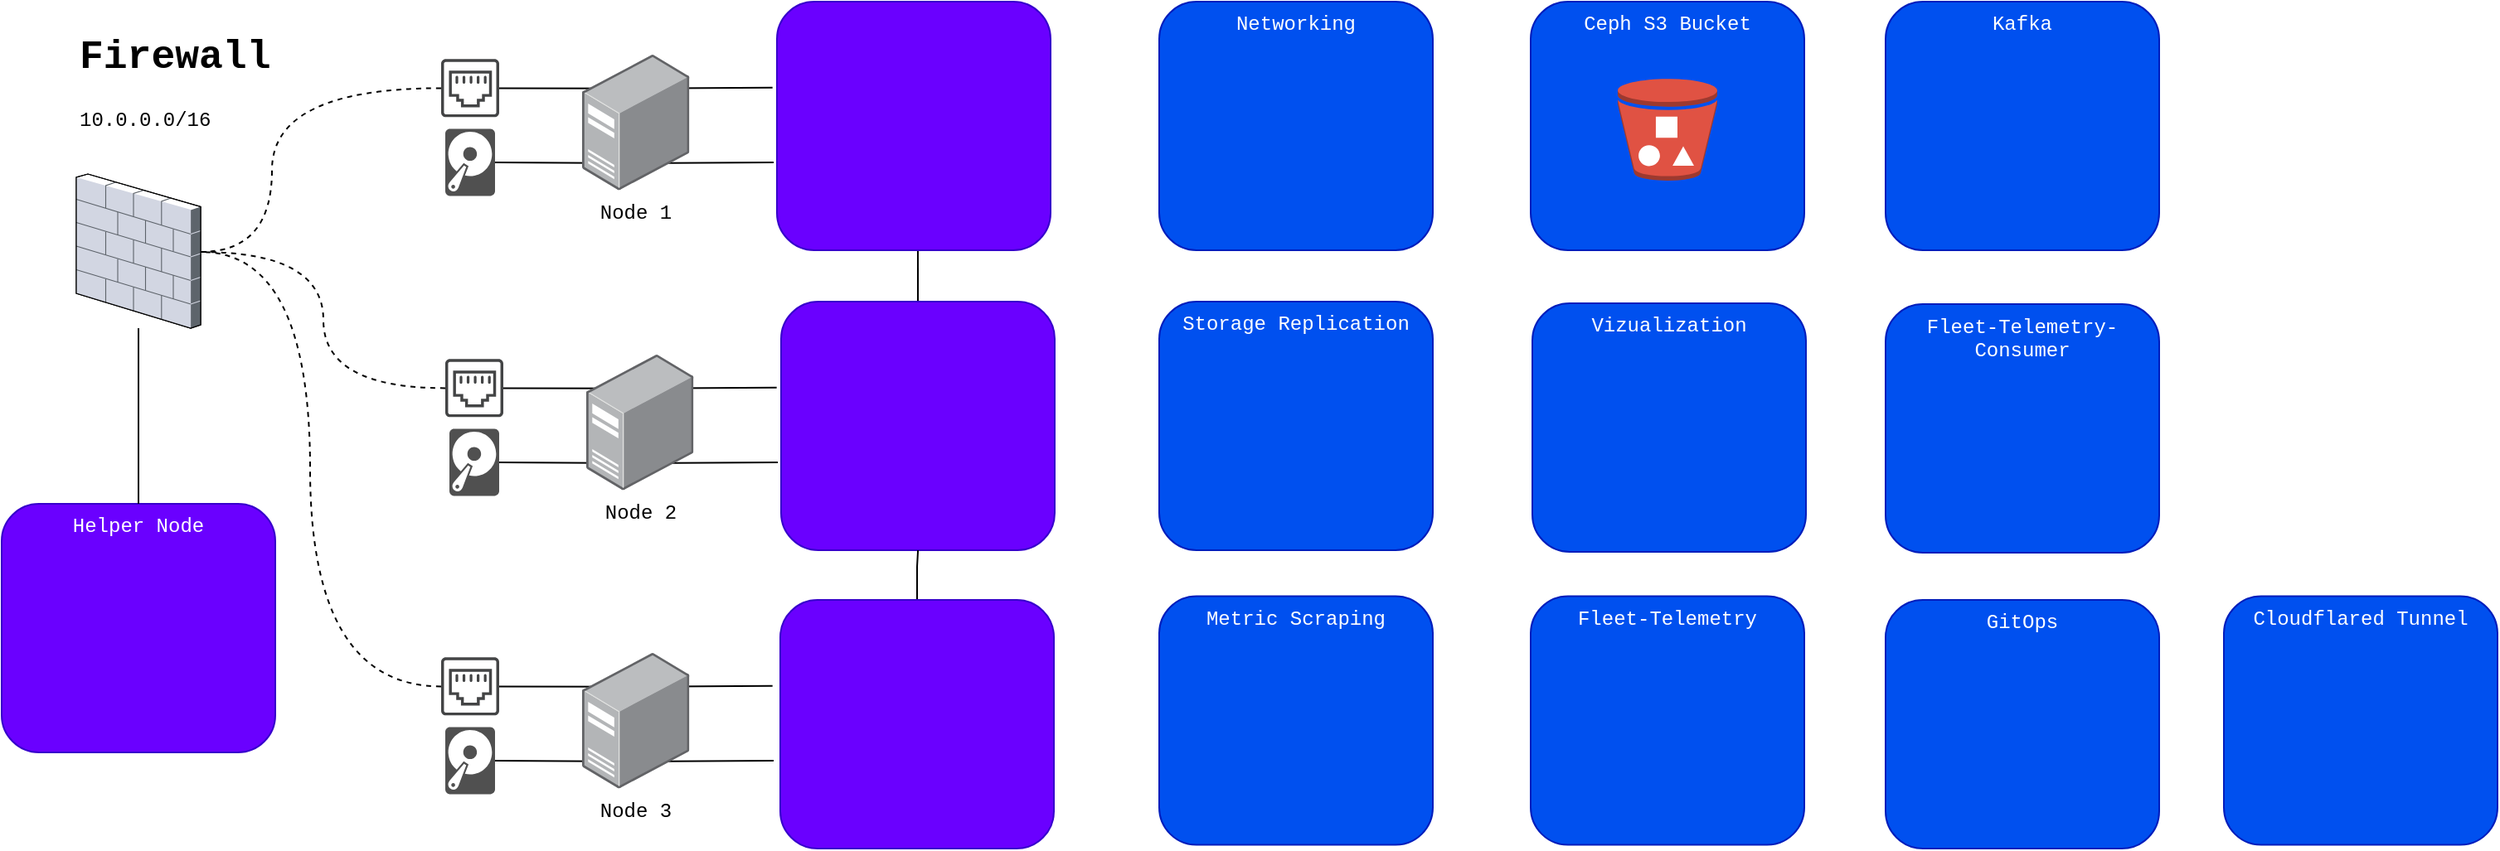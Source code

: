 <mxfile version="24.8.2" pages="3">
  <diagram name="Infrastructure" id="ys6RFwK9HlgiFBmV7xUC">
    <mxGraphModel dx="1570" dy="2091" grid="0" gridSize="10" guides="1" tooltips="1" connect="1" arrows="1" fold="1" page="1" pageScale="1" pageWidth="850" pageHeight="1100" background="#FFFFFF" math="0" shadow="0">
      <root>
        <mxCell id="0" />
        <mxCell id="1" parent="0" />
        <mxCell id="UWezN6xjTHgVV8BSWIIu-29" value="Helper Node" style="rounded=1;whiteSpace=wrap;html=1;fillColor=#6a00ff;strokeColor=#3700CC;fontColor=#ffffff;verticalAlign=top;fontFamily=Courier New;" parent="1" vertex="1">
          <mxGeometry x="5" y="-247" width="165" height="150" as="geometry" />
        </mxCell>
        <mxCell id="UWezN6xjTHgVV8BSWIIu-20" style="edgeStyle=orthogonalEdgeStyle;rounded=0;orthogonalLoop=1;jettySize=auto;html=1;exitX=0.003;exitY=0.403;exitDx=0;exitDy=0;endArrow=none;endFill=0;exitPerimeter=0;fontFamily=Courier New;" parent="1" target="UWezN6xjTHgVV8BSWIIu-14" edge="1">
          <mxGeometry relative="1" as="geometry">
            <mxPoint x="470.495" y="-452.99" as="sourcePoint" />
            <Array as="points" />
          </mxGeometry>
        </mxCell>
        <mxCell id="UWezN6xjTHgVV8BSWIIu-6" value="" style="rounded=1;whiteSpace=wrap;html=1;fillColor=#6a00ff;strokeColor=#3700CC;fontColor=#ffffff;fontFamily=Courier New;" parent="1" vertex="1">
          <mxGeometry x="472.5" y="-550" width="165" height="150" as="geometry" />
        </mxCell>
        <mxCell id="UWezN6xjTHgVV8BSWIIu-19" style="edgeStyle=orthogonalEdgeStyle;rounded=0;orthogonalLoop=1;jettySize=auto;html=1;exitX=-0.001;exitY=0.215;exitDx=0;exitDy=0;endArrow=none;endFill=0;exitPerimeter=0;fontFamily=Courier New;" parent="1" target="UWezN6xjTHgVV8BSWIIu-15" edge="1">
          <mxGeometry relative="1" as="geometry">
            <mxPoint x="469.835" y="-498.11" as="sourcePoint" />
          </mxGeometry>
        </mxCell>
        <mxCell id="UWezN6xjTHgVV8BSWIIu-13" value="" style="shape=image;verticalLabelPosition=bottom;labelBackgroundColor=default;verticalAlign=top;aspect=fixed;imageAspect=0;image=https://logos-world.net/wp-content/uploads/2023/06/Kubernetes-Logo.png;clipPath=inset(31.07% 0% 31.66% 0%);fontFamily=Courier New;" parent="1" vertex="1">
          <mxGeometry x="480" y="-536.92" width="150" height="31.5" as="geometry" />
        </mxCell>
        <mxCell id="UWezN6xjTHgVV8BSWIIu-14" value="" style="sketch=0;pointerEvents=1;shadow=0;dashed=0;html=1;strokeColor=none;fillColor=#505050;labelPosition=center;verticalLabelPosition=bottom;verticalAlign=top;outlineConnect=0;align=center;shape=mxgraph.office.devices.hard_disk;fontFamily=Courier New;" parent="1" vertex="1">
          <mxGeometry x="272.5" y="-473.29" width="30" height="40.5" as="geometry" />
        </mxCell>
        <mxCell id="UWezN6xjTHgVV8BSWIIu-26" style="edgeStyle=orthogonalEdgeStyle;rounded=0;orthogonalLoop=1;jettySize=auto;html=1;endArrow=none;endFill=0;curved=1;fontFamily=Courier New;dashed=1;" parent="1" source="UWezN6xjTHgVV8BSWIIu-15" target="UWezN6xjTHgVV8BSWIIu-24" edge="1">
          <mxGeometry relative="1" as="geometry">
            <Array as="points">
              <mxPoint x="168" y="-498" />
              <mxPoint x="168" y="-399" />
            </Array>
          </mxGeometry>
        </mxCell>
        <mxCell id="UWezN6xjTHgVV8BSWIIu-15" value="" style="sketch=0;pointerEvents=1;shadow=0;dashed=0;html=1;strokeColor=none;fillColor=#434445;aspect=fixed;labelPosition=center;verticalLabelPosition=bottom;verticalAlign=top;align=center;outlineConnect=0;shape=mxgraph.vvd.ethernet_port;fontFamily=Courier New;" parent="1" vertex="1">
          <mxGeometry x="270" y="-515.33" width="35" height="35" as="geometry" />
        </mxCell>
        <mxCell id="UWezN6xjTHgVV8BSWIIu-9" value="Node 1" style="image;points=[];aspect=fixed;html=1;align=center;shadow=0;dashed=0;image=img/lib/allied_telesis/computer_and_terminals/Server_Desktop.svg;fontFamily=Courier New;" parent="1" vertex="1">
          <mxGeometry x="355" y="-518.21" width="64.69" height="82" as="geometry" />
        </mxCell>
        <mxCell id="UWezN6xjTHgVV8BSWIIu-24" value="" style="verticalLabelPosition=bottom;sketch=0;aspect=fixed;html=1;verticalAlign=top;strokeColor=none;align=left;outlineConnect=0;shape=mxgraph.citrix.firewall;fontFamily=Courier New;labelBorderColor=none;" parent="1" vertex="1">
          <mxGeometry x="50" y="-446" width="75" height="93" as="geometry" />
        </mxCell>
        <mxCell id="UWezN6xjTHgVV8BSWIIu-28" style="edgeStyle=orthogonalEdgeStyle;rounded=0;orthogonalLoop=1;jettySize=auto;html=1;endArrow=none;endFill=0;curved=1;fontFamily=Courier New;" parent="1" source="UWezN6xjTHgVV8BSWIIu-29" target="UWezN6xjTHgVV8BSWIIu-24" edge="1">
          <mxGeometry relative="1" as="geometry">
            <mxPoint x="200" y="-412" as="sourcePoint" />
            <mxPoint x="135" y="-389" as="targetPoint" />
          </mxGeometry>
        </mxCell>
        <mxCell id="UWezN6xjTHgVV8BSWIIu-27" value="" style="shape=image;verticalLabelPosition=bottom;labelBackgroundColor=default;verticalAlign=top;aspect=fixed;imageAspect=0;image=https://blog.briancmoses.com/images/2021/tailscale/tailscale-logo-black-800.png;fontFamily=Courier New;" parent="1" vertex="1">
          <mxGeometry x="24" y="-163.33" width="137.5" height="44" as="geometry" />
        </mxCell>
        <mxCell id="_eA4tgvw_Bgz834lRvIM-1" style="edgeStyle=orthogonalEdgeStyle;rounded=0;orthogonalLoop=1;jettySize=auto;html=1;exitX=0.003;exitY=0.403;exitDx=0;exitDy=0;endArrow=none;endFill=0;exitPerimeter=0;fontFamily=Courier New;" parent="1" target="_eA4tgvw_Bgz834lRvIM-7" edge="1">
          <mxGeometry relative="1" as="geometry">
            <mxPoint x="472.995" y="-271.99" as="sourcePoint" />
            <Array as="points" />
          </mxGeometry>
        </mxCell>
        <mxCell id="-9JmjWMYMR3l9NsryELO-5" value="" style="edgeStyle=orthogonalEdgeStyle;rounded=0;orthogonalLoop=1;jettySize=auto;html=1;entryX=0.515;entryY=1.003;entryDx=0;entryDy=0;entryPerimeter=0;endArrow=none;endFill=0;" parent="1" source="_eA4tgvw_Bgz834lRvIM-2" target="UWezN6xjTHgVV8BSWIIu-6" edge="1">
          <mxGeometry relative="1" as="geometry">
            <mxPoint x="557" y="-399" as="targetPoint" />
          </mxGeometry>
        </mxCell>
        <mxCell id="_eA4tgvw_Bgz834lRvIM-2" value="" style="rounded=1;whiteSpace=wrap;html=1;fillColor=#6a00ff;strokeColor=#3700CC;fontColor=#ffffff;fontFamily=Courier New;" parent="1" vertex="1">
          <mxGeometry x="475" y="-369" width="165" height="150" as="geometry" />
        </mxCell>
        <mxCell id="_eA4tgvw_Bgz834lRvIM-3" style="edgeStyle=orthogonalEdgeStyle;rounded=0;orthogonalLoop=1;jettySize=auto;html=1;exitX=-0.001;exitY=0.215;exitDx=0;exitDy=0;endArrow=none;endFill=0;exitPerimeter=0;fontFamily=Courier New;" parent="1" target="_eA4tgvw_Bgz834lRvIM-8" edge="1">
          <mxGeometry relative="1" as="geometry">
            <mxPoint x="472.335" y="-317.11" as="sourcePoint" />
          </mxGeometry>
        </mxCell>
        <mxCell id="_eA4tgvw_Bgz834lRvIM-4" value="" style="shape=image;verticalLabelPosition=bottom;labelBackgroundColor=default;verticalAlign=top;aspect=fixed;imageAspect=0;image=https://upload.wikimedia.org/wikipedia/commons/thumb/8/8f/Cilium_Logo.svg/2560px-Cilium_Logo.svg.png;fontFamily=Courier New;" parent="1" vertex="1">
          <mxGeometry x="507.397" y="-311.419" width="100.222" height="37.835" as="geometry" />
        </mxCell>
        <mxCell id="_eA4tgvw_Bgz834lRvIM-5" value="" style="shape=image;verticalLabelPosition=bottom;labelBackgroundColor=default;verticalAlign=top;aspect=fixed;imageAspect=0;image=https://ceph.io/assets/bitmaps/Ceph_Logo_Standard_RGB_120411_fa.png;fontFamily=Courier New;" parent="1" vertex="1">
          <mxGeometry x="498.08" y="-273.58" width="118.85" height="54.58" as="geometry" />
        </mxCell>
        <mxCell id="_eA4tgvw_Bgz834lRvIM-6" value="" style="shape=image;verticalLabelPosition=bottom;labelBackgroundColor=default;verticalAlign=top;aspect=fixed;imageAspect=0;image=https://logos-world.net/wp-content/uploads/2023/06/Kubernetes-Logo.png;clipPath=inset(31.07% 0% 31.66% 0%);fontFamily=Courier New;" parent="1" vertex="1">
          <mxGeometry x="482.5" y="-355.92" width="150" height="31.5" as="geometry" />
        </mxCell>
        <mxCell id="_eA4tgvw_Bgz834lRvIM-7" value="" style="sketch=0;pointerEvents=1;shadow=0;dashed=0;html=1;strokeColor=none;fillColor=#505050;labelPosition=center;verticalLabelPosition=bottom;verticalAlign=top;outlineConnect=0;align=center;shape=mxgraph.office.devices.hard_disk;fontFamily=Courier New;" parent="1" vertex="1">
          <mxGeometry x="275" y="-292.29" width="30" height="40.5" as="geometry" />
        </mxCell>
        <mxCell id="_eA4tgvw_Bgz834lRvIM-8" value="" style="sketch=0;pointerEvents=1;shadow=0;dashed=0;html=1;strokeColor=none;fillColor=#434445;aspect=fixed;labelPosition=center;verticalLabelPosition=bottom;verticalAlign=top;align=center;outlineConnect=0;shape=mxgraph.vvd.ethernet_port;fontFamily=Courier New;" parent="1" vertex="1">
          <mxGeometry x="272.5" y="-334.33" width="35" height="35" as="geometry" />
        </mxCell>
        <mxCell id="_eA4tgvw_Bgz834lRvIM-9" value="Node 2" style="image;points=[];aspect=fixed;html=1;align=center;shadow=0;dashed=0;image=img/lib/allied_telesis/computer_and_terminals/Server_Desktop.svg;fontFamily=Courier New;" parent="1" vertex="1">
          <mxGeometry x="357.5" y="-337.21" width="64.69" height="82" as="geometry" />
        </mxCell>
        <mxCell id="_eA4tgvw_Bgz834lRvIM-10" style="edgeStyle=orthogonalEdgeStyle;rounded=0;orthogonalLoop=1;jettySize=auto;html=1;exitX=0.003;exitY=0.403;exitDx=0;exitDy=0;endArrow=none;endFill=0;exitPerimeter=0;fontFamily=Courier New;" parent="1" target="_eA4tgvw_Bgz834lRvIM-16" edge="1">
          <mxGeometry relative="1" as="geometry">
            <mxPoint x="470.495" y="-91.99" as="sourcePoint" />
            <Array as="points" />
          </mxGeometry>
        </mxCell>
        <mxCell id="-9JmjWMYMR3l9NsryELO-7" value="" style="edgeStyle=orthogonalEdgeStyle;rounded=0;orthogonalLoop=1;jettySize=auto;html=1;endArrow=none;endFill=0;" parent="1" source="_eA4tgvw_Bgz834lRvIM-11" target="_eA4tgvw_Bgz834lRvIM-5" edge="1">
          <mxGeometry relative="1" as="geometry" />
        </mxCell>
        <mxCell id="_eA4tgvw_Bgz834lRvIM-11" value="" style="rounded=1;whiteSpace=wrap;html=1;fillColor=#6a00ff;strokeColor=#3700CC;fontColor=#ffffff;fontFamily=Courier New;" parent="1" vertex="1">
          <mxGeometry x="474.51" y="-189" width="165" height="150" as="geometry" />
        </mxCell>
        <mxCell id="_eA4tgvw_Bgz834lRvIM-12" style="edgeStyle=orthogonalEdgeStyle;rounded=0;orthogonalLoop=1;jettySize=auto;html=1;exitX=-0.001;exitY=0.215;exitDx=0;exitDy=0;endArrow=none;endFill=0;exitPerimeter=0;fontFamily=Courier New;" parent="1" target="_eA4tgvw_Bgz834lRvIM-17" edge="1">
          <mxGeometry relative="1" as="geometry">
            <mxPoint x="469.835" y="-137.11" as="sourcePoint" />
          </mxGeometry>
        </mxCell>
        <mxCell id="_eA4tgvw_Bgz834lRvIM-13" value="" style="shape=image;verticalLabelPosition=bottom;labelBackgroundColor=default;verticalAlign=top;aspect=fixed;imageAspect=0;image=https://upload.wikimedia.org/wikipedia/commons/thumb/8/8f/Cilium_Logo.svg/2560px-Cilium_Logo.svg.png;fontFamily=Courier New;" parent="1" vertex="1">
          <mxGeometry x="504.897" y="-131.419" width="100.222" height="37.835" as="geometry" />
        </mxCell>
        <mxCell id="_eA4tgvw_Bgz834lRvIM-14" value="" style="shape=image;verticalLabelPosition=bottom;labelBackgroundColor=default;verticalAlign=top;aspect=fixed;imageAspect=0;image=https://ceph.io/assets/bitmaps/Ceph_Logo_Standard_RGB_120411_fa.png;fontFamily=Courier New;" parent="1" vertex="1">
          <mxGeometry x="495.58" y="-93.58" width="118.85" height="54.58" as="geometry" />
        </mxCell>
        <mxCell id="_eA4tgvw_Bgz834lRvIM-15" value="" style="shape=image;verticalLabelPosition=bottom;labelBackgroundColor=default;verticalAlign=top;aspect=fixed;imageAspect=0;image=https://logos-world.net/wp-content/uploads/2023/06/Kubernetes-Logo.png;clipPath=inset(31.07% 0% 31.66% 0%);fontFamily=Courier New;" parent="1" vertex="1">
          <mxGeometry x="480" y="-175.92" width="150" height="31.5" as="geometry" />
        </mxCell>
        <mxCell id="_eA4tgvw_Bgz834lRvIM-16" value="" style="sketch=0;pointerEvents=1;shadow=0;dashed=0;html=1;strokeColor=none;fillColor=#505050;labelPosition=center;verticalLabelPosition=bottom;verticalAlign=top;outlineConnect=0;align=center;shape=mxgraph.office.devices.hard_disk;fontFamily=Courier New;" parent="1" vertex="1">
          <mxGeometry x="272.5" y="-112.29" width="30" height="40.5" as="geometry" />
        </mxCell>
        <mxCell id="_eA4tgvw_Bgz834lRvIM-17" value="" style="sketch=0;pointerEvents=1;shadow=0;dashed=0;html=1;strokeColor=none;fillColor=#434445;aspect=fixed;labelPosition=center;verticalLabelPosition=bottom;verticalAlign=top;align=center;outlineConnect=0;shape=mxgraph.vvd.ethernet_port;fontFamily=Courier New;" parent="1" vertex="1">
          <mxGeometry x="270" y="-154.33" width="35" height="35" as="geometry" />
        </mxCell>
        <mxCell id="_eA4tgvw_Bgz834lRvIM-18" value="Node 3" style="image;points=[];aspect=fixed;html=1;align=center;shadow=0;dashed=0;image=img/lib/allied_telesis/computer_and_terminals/Server_Desktop.svg;fontFamily=Courier New;" parent="1" vertex="1">
          <mxGeometry x="355" y="-157.21" width="64.69" height="82" as="geometry" />
        </mxCell>
        <mxCell id="_eA4tgvw_Bgz834lRvIM-19" style="edgeStyle=orthogonalEdgeStyle;rounded=0;orthogonalLoop=1;jettySize=auto;html=1;endArrow=none;endFill=0;curved=1;fontFamily=Courier New;dashed=1;" parent="1" source="_eA4tgvw_Bgz834lRvIM-8" target="UWezN6xjTHgVV8BSWIIu-24" edge="1">
          <mxGeometry relative="1" as="geometry">
            <mxPoint x="280" y="-488" as="sourcePoint" />
            <mxPoint x="98" y="-436" as="targetPoint" />
            <Array as="points">
              <mxPoint x="199" y="-317" />
              <mxPoint x="199" y="-399" />
            </Array>
          </mxGeometry>
        </mxCell>
        <mxCell id="_eA4tgvw_Bgz834lRvIM-20" style="edgeStyle=orthogonalEdgeStyle;rounded=0;orthogonalLoop=1;jettySize=auto;html=1;endArrow=none;endFill=0;curved=1;fontFamily=Courier New;" parent="1" source="UWezN6xjTHgVV8BSWIIu-29" target="UWezN6xjTHgVV8BSWIIu-24" edge="1">
          <mxGeometry relative="1" as="geometry">
            <mxPoint x="280" y="-488" as="sourcePoint" />
            <mxPoint x="98" y="-436" as="targetPoint" />
          </mxGeometry>
        </mxCell>
        <mxCell id="_eA4tgvw_Bgz834lRvIM-25" value="&lt;h1 style=&quot;margin-top: 0px;&quot;&gt;Firewall&lt;/h1&gt;&lt;p&gt;10.0.0.0/16&lt;/p&gt;" style="text;html=1;whiteSpace=wrap;overflow=hidden;rounded=0;fontFamily=Courier New;" parent="1" vertex="1">
          <mxGeometry x="50" y="-536.92" width="180" height="73" as="geometry" />
        </mxCell>
        <mxCell id="_eA4tgvw_Bgz834lRvIM-27" value="" style="group" parent="1" vertex="1" connectable="0">
          <mxGeometry x="927" y="-550" width="165" height="150" as="geometry" />
        </mxCell>
        <mxCell id="_eA4tgvw_Bgz834lRvIM-22" value="Ceph S3 Bucket" style="rounded=1;whiteSpace=wrap;html=1;fillColor=#0050ef;strokeColor=#001DBC;fontColor=#ffffff;verticalAlign=top;fontFamily=Courier New;" parent="_eA4tgvw_Bgz834lRvIM-27" vertex="1">
          <mxGeometry width="165" height="150" as="geometry" />
        </mxCell>
        <mxCell id="_eA4tgvw_Bgz834lRvIM-26" value="" style="outlineConnect=0;dashed=0;verticalLabelPosition=bottom;verticalAlign=top;align=center;html=1;shape=mxgraph.aws3.bucket_with_objects;fillColor=#E05243;gradientColor=none;" parent="_eA4tgvw_Bgz834lRvIM-27" vertex="1">
          <mxGeometry x="52.5" y="46.46" width="60" height="61.5" as="geometry" />
        </mxCell>
        <mxCell id="_eA4tgvw_Bgz834lRvIM-31" value="" style="group" parent="1" vertex="1" connectable="0">
          <mxGeometry x="703" y="-550" width="165" height="150" as="geometry" />
        </mxCell>
        <mxCell id="_eA4tgvw_Bgz834lRvIM-32" value="Networking" style="rounded=1;whiteSpace=wrap;html=1;fillColor=#0050ef;strokeColor=#001DBC;fontColor=#ffffff;verticalAlign=top;fontFamily=Courier New;" parent="_eA4tgvw_Bgz834lRvIM-31" vertex="1">
          <mxGeometry width="165" height="150" as="geometry" />
        </mxCell>
        <mxCell id="UWezN6xjTHgVV8BSWIIu-4" value="" style="shape=image;verticalLabelPosition=bottom;labelBackgroundColor=default;verticalAlign=top;aspect=fixed;imageAspect=0;image=https://upload.wikimedia.org/wikipedia/commons/thumb/8/8f/Cilium_Logo.svg/2560px-Cilium_Logo.svg.png;fontFamily=Courier New;" parent="_eA4tgvw_Bgz834lRvIM-31" vertex="1">
          <mxGeometry x="32.387" y="95.171" width="100.222" height="37.835" as="geometry" />
        </mxCell>
        <mxCell id="_eA4tgvw_Bgz834lRvIM-34" value="" style="group" parent="1" vertex="1" connectable="0">
          <mxGeometry x="703" y="-369" width="165" height="150" as="geometry" />
        </mxCell>
        <mxCell id="_eA4tgvw_Bgz834lRvIM-35" value="Storage Replication" style="rounded=1;whiteSpace=wrap;html=1;fillColor=#0050ef;strokeColor=#001DBC;fontColor=#ffffff;verticalAlign=top;fontFamily=Courier New;" parent="_eA4tgvw_Bgz834lRvIM-34" vertex="1">
          <mxGeometry width="165" height="150" as="geometry" />
        </mxCell>
        <mxCell id="UWezN6xjTHgVV8BSWIIu-17" value="" style="shape=image;verticalLabelPosition=bottom;labelBackgroundColor=default;verticalAlign=top;aspect=fixed;imageAspect=0;image=https://ceph.io/assets/bitmaps/Ceph_Logo_Standard_RGB_120411_fa.png;fontFamily=Courier New;" parent="_eA4tgvw_Bgz834lRvIM-34" vertex="1">
          <mxGeometry x="18" y="77" width="118.85" height="54.58" as="geometry" />
        </mxCell>
        <mxCell id="_eA4tgvw_Bgz834lRvIM-45" value="" style="shape=image;verticalLabelPosition=bottom;labelBackgroundColor=default;verticalAlign=top;aspect=fixed;imageAspect=0;image=https://upload.wikimedia.org/wikipedia/commons/thumb/8/8f/Cilium_Logo.svg/2560px-Cilium_Logo.svg.png;fontFamily=Courier New;" parent="1" vertex="1">
          <mxGeometry x="507.397" y="-499.249" width="100.222" height="37.835" as="geometry" />
        </mxCell>
        <mxCell id="_eA4tgvw_Bgz834lRvIM-46" value="" style="shape=image;verticalLabelPosition=bottom;labelBackgroundColor=default;verticalAlign=top;aspect=fixed;imageAspect=0;image=https://ceph.io/assets/bitmaps/Ceph_Logo_Standard_RGB_120411_fa.png;fontFamily=Courier New;" parent="1" vertex="1">
          <mxGeometry x="498.08" y="-461.41" width="118.85" height="54.58" as="geometry" />
        </mxCell>
        <mxCell id="_eA4tgvw_Bgz834lRvIM-55" value="Metric Scraping" style="rounded=1;whiteSpace=wrap;html=1;fillColor=#0050ef;strokeColor=#001DBC;fontColor=#ffffff;verticalAlign=top;fontFamily=Courier New;" parent="1" vertex="1">
          <mxGeometry x="703" y="-191.21" width="165" height="150" as="geometry" />
        </mxCell>
        <mxCell id="_eA4tgvw_Bgz834lRvIM-57" value="" style="shape=image;verticalLabelPosition=bottom;labelBackgroundColor=default;verticalAlign=top;aspect=fixed;imageAspect=0;image=https://www.derdack.com/wp-content/uploads/sites/2/2021/09/prometheus-logo-3.png;" parent="1" vertex="1">
          <mxGeometry x="724.08" y="-112.29" width="122.85" height="64.29" as="geometry" />
        </mxCell>
        <mxCell id="_eA4tgvw_Bgz834lRvIM-58" value="Fleet-Telemetry" style="rounded=1;whiteSpace=wrap;html=1;fillColor=#0050ef;strokeColor=#001DBC;fontColor=#ffffff;verticalAlign=top;fontFamily=Courier New;" parent="1" vertex="1">
          <mxGeometry x="927" y="-191.21" width="165" height="150" as="geometry" />
        </mxCell>
        <mxCell id="_eA4tgvw_Bgz834lRvIM-48" value="Vizualization" style="rounded=1;whiteSpace=wrap;html=1;fillColor=#0050ef;strokeColor=#001DBC;fontColor=#ffffff;verticalAlign=top;fontFamily=Courier New;" parent="1" vertex="1">
          <mxGeometry x="928" y="-368" width="165" height="150" as="geometry" />
        </mxCell>
        <mxCell id="_eA4tgvw_Bgz834lRvIM-53" value="" style="shape=image;verticalLabelPosition=bottom;labelBackgroundColor=default;verticalAlign=top;aspect=fixed;imageAspect=0;image=https://miro.medium.com/v2/resize:fit:1400/1*YwJrXgJolwGeALuiDCGB6w.png;" parent="1" vertex="1">
          <mxGeometry x="952.5" y="-278.78" width="116" height="28.13" as="geometry" />
        </mxCell>
        <mxCell id="_eA4tgvw_Bgz834lRvIM-61" value="Kafka" style="rounded=1;whiteSpace=wrap;html=1;fillColor=#0050ef;strokeColor=#001DBC;fontColor=#ffffff;verticalAlign=top;fontFamily=Courier New;" parent="1" vertex="1">
          <mxGeometry x="1141" y="-550" width="165" height="150" as="geometry" />
        </mxCell>
        <mxCell id="_eA4tgvw_Bgz834lRvIM-59" value="" style="shape=image;verticalLabelPosition=bottom;labelBackgroundColor=default;verticalAlign=top;aspect=fixed;imageAspect=0;image=https://strimzi.io/assets/images/strimzi_logo.png;" parent="1" vertex="1">
          <mxGeometry x="1154.04" y="-453" width="138.93" height="36.29" as="geometry" />
        </mxCell>
        <mxCell id="_eA4tgvw_Bgz834lRvIM-63" value="Fleet-Telemetry-Consumer" style="rounded=1;whiteSpace=wrap;html=1;fillColor=#0050ef;strokeColor=#001DBC;fontColor=#ffffff;verticalAlign=top;fontFamily=Courier New;" parent="1" vertex="1">
          <mxGeometry x="1141" y="-367.5" width="165" height="150" as="geometry" />
        </mxCell>
        <mxCell id="_eA4tgvw_Bgz834lRvIM-65" value="GitOps" style="rounded=1;whiteSpace=wrap;html=1;fillColor=#0050ef;strokeColor=#001DBC;fontColor=#ffffff;verticalAlign=top;fontFamily=Courier New;" parent="1" vertex="1">
          <mxGeometry x="1141" y="-189" width="165" height="150" as="geometry" />
        </mxCell>
        <mxCell id="_eA4tgvw_Bgz834lRvIM-64" value="" style="shape=image;verticalLabelPosition=bottom;labelBackgroundColor=default;verticalAlign=top;aspect=fixed;imageAspect=0;image=https://miro.medium.com/v2/resize:fit:1400/1*LydFAwy_HJjw8lGCsi1Iqg.png;" parent="1" vertex="1">
          <mxGeometry x="1166.49" y="-100.93" width="114.04" height="52.93" as="geometry" />
        </mxCell>
        <mxCell id="-9JmjWMYMR3l9NsryELO-1" value="Cloudflared Tunnel" style="rounded=1;whiteSpace=wrap;html=1;fillColor=#0050ef;strokeColor=#001DBC;fontColor=#ffffff;verticalAlign=top;fontFamily=Courier New;" parent="1" vertex="1">
          <mxGeometry x="1345" y="-191.21" width="165" height="150" as="geometry" />
        </mxCell>
        <mxCell id="_eA4tgvw_Bgz834lRvIM-66" value="" style="shape=image;verticalLabelPosition=bottom;labelBackgroundColor=default;verticalAlign=top;aspect=fixed;imageAspect=0;image=https://upload.wikimedia.org/wikipedia/commons/thumb/4/4b/Cloudflare_Logo.svg/1200px-Cloudflare_Logo.svg.png;" parent="1" vertex="1">
          <mxGeometry x="1371.9" y="-100.93" width="111.2" height="36.79" as="geometry" />
        </mxCell>
        <mxCell id="-9JmjWMYMR3l9NsryELO-2" value="" style="edgeStyle=orthogonalEdgeStyle;rounded=0;orthogonalLoop=1;jettySize=auto;html=1;endArrow=none;endFill=0;curved=1;fontFamily=Courier New;dashed=1;" parent="1" source="_eA4tgvw_Bgz834lRvIM-17" target="UWezN6xjTHgVV8BSWIIu-24" edge="1">
          <mxGeometry relative="1" as="geometry">
            <mxPoint x="270" y="-137" as="sourcePoint" />
            <mxPoint x="88" y="-353" as="targetPoint" />
            <Array as="points">
              <mxPoint x="191" y="-137" />
              <mxPoint x="191" y="-399" />
            </Array>
          </mxGeometry>
        </mxCell>
      </root>
    </mxGraphModel>
  </diagram>
  <diagram id="KHKEF2A1Tvm7Cy0rTGgU" name="Tesla Infrastructure">
    <mxGraphModel dx="1608" dy="762" grid="0" gridSize="10" guides="1" tooltips="1" connect="1" arrows="1" fold="1" page="0" pageScale="1" pageWidth="850" pageHeight="1100" background="#FFFFFF" math="0" shadow="0">
      <root>
        <mxCell id="0" />
        <mxCell id="1" parent="0" />
        <UserObject label="" link="https://upload.wikimedia.org/wikipedia/commons/9/94/Cloudflare_Logo.png" id="RjanMQ2V9d57OOc_mf5t-31">
          <mxCell style="rounded=1;whiteSpace=wrap;html=1;fillColor=#dae8fc;strokeColor=#6c8ebf;strokeWidth=13;align=left;labelBackgroundColor=none;fontFamily=Courier New;fontStyle=1;fontColor=#000000;" parent="1" vertex="1">
            <mxGeometry x="738" y="227" width="889" height="766" as="geometry" />
          </mxCell>
        </UserObject>
        <mxCell id="RjanMQ2V9d57OOc_mf5t-22" style="edgeStyle=orthogonalEdgeStyle;curved=1;rounded=0;orthogonalLoop=1;jettySize=auto;html=1;entryX=0;entryY=0.5;entryDx=0;entryDy=0;labelBackgroundColor=none;fontFamily=Courier New;fontStyle=1;fontColor=#000000;" parent="1" source="RjanMQ2V9d57OOc_mf5t-5" target="RjanMQ2V9d57OOc_mf5t-17" edge="1">
          <mxGeometry relative="1" as="geometry">
            <mxPoint x="495" y="751.5" as="targetPoint" />
          </mxGeometry>
        </mxCell>
        <mxCell id="rdMgGSpz5oarUFI3ftsN-7" style="edgeStyle=orthogonalEdgeStyle;rounded=0;orthogonalLoop=1;jettySize=auto;html=1;entryX=0;entryY=0.5;entryDx=0;entryDy=0;curved=1;" parent="1" source="RjanMQ2V9d57OOc_mf5t-5" target="RjanMQ2V9d57OOc_mf5t-26" edge="1">
          <mxGeometry relative="1" as="geometry" />
        </mxCell>
        <mxCell id="rdMgGSpz5oarUFI3ftsN-8" style="edgeStyle=orthogonalEdgeStyle;rounded=0;orthogonalLoop=1;jettySize=auto;html=1;entryX=0;entryY=0.5;entryDx=0;entryDy=0;curved=1;" parent="1" source="RjanMQ2V9d57OOc_mf5t-5" target="RjanMQ2V9d57OOc_mf5t-24" edge="1">
          <mxGeometry relative="1" as="geometry" />
        </mxCell>
        <mxCell id="RjanMQ2V9d57OOc_mf5t-5" value="Server 3" style="image;aspect=fixed;perimeter=ellipsePerimeter;html=1;align=center;shadow=0;dashed=0;spacingTop=3;image=img/lib/active_directory/generic_server.svg;labelBackgroundColor=none;fontFamily=Courier New;fontStyle=1;fontColor=#000000;" parent="1" vertex="1">
          <mxGeometry x="379" y="779.44" width="28.0" height="50" as="geometry" />
        </mxCell>
        <mxCell id="RjanMQ2V9d57OOc_mf5t-15" style="edgeStyle=orthogonalEdgeStyle;curved=1;rounded=0;orthogonalLoop=1;jettySize=auto;html=1;entryX=0;entryY=0.5;entryDx=0;entryDy=0;labelBackgroundColor=none;fontFamily=Courier New;fontStyle=1;fontColor=#000000;" parent="1" source="RjanMQ2V9d57OOc_mf5t-6" target="RjanMQ2V9d57OOc_mf5t-10" edge="1">
          <mxGeometry relative="1" as="geometry" />
        </mxCell>
        <mxCell id="RjanMQ2V9d57OOc_mf5t-16" style="edgeStyle=orthogonalEdgeStyle;curved=1;rounded=0;orthogonalLoop=1;jettySize=auto;html=1;entryX=0;entryY=0.5;entryDx=0;entryDy=0;labelBackgroundColor=none;fontFamily=Courier New;fontStyle=1;fontColor=#000000;" parent="1" source="RjanMQ2V9d57OOc_mf5t-6" target="RjanMQ2V9d57OOc_mf5t-5" edge="1">
          <mxGeometry relative="1" as="geometry" />
        </mxCell>
        <mxCell id="Og8IVxXF63fmr71o0o8v-45" style="edgeStyle=orthogonalEdgeStyle;curved=1;rounded=0;orthogonalLoop=1;jettySize=auto;html=1;exitX=1;exitY=0.5;exitDx=0;exitDy=0;entryX=0;entryY=0.5;entryDx=0;entryDy=0;fontFamily=Courier New;fontSize=12;fontColor=#000000;fontStyle=1;labelBackgroundColor=none;dashed=1;fillColor=#f8cecc;strokeColor=#b85450;" parent="1" source="RjanMQ2V9d57OOc_mf5t-24" target="Og8IVxXF63fmr71o0o8v-40" edge="1">
          <mxGeometry relative="1" as="geometry">
            <Array as="points">
              <mxPoint x="639" y="571" />
              <mxPoint x="639" y="751" />
            </Array>
          </mxGeometry>
        </mxCell>
        <mxCell id="Og8IVxXF63fmr71o0o8v-46" value="10.96.23.4:443" style="edgeLabel;html=1;align=center;verticalAlign=middle;resizable=0;points=[];strokeColor=default;fontFamily=Courier New;fontSize=12;fontColor=#000000;fontStyle=1;labelBackgroundColor=none;fillColor=default;" parent="Og8IVxXF63fmr71o0o8v-45" vertex="1" connectable="0">
          <mxGeometry x="0.723" y="2" relative="1" as="geometry">
            <mxPoint x="-18" y="12" as="offset" />
          </mxGeometry>
        </mxCell>
        <mxCell id="rdMgGSpz5oarUFI3ftsN-1" value="BGP" style="edgeLabel;html=1;align=center;verticalAlign=middle;resizable=0;points=[];" parent="Og8IVxXF63fmr71o0o8v-45" vertex="1" connectable="0">
          <mxGeometry x="0.69" y="4" relative="1" as="geometry">
            <mxPoint as="offset" />
          </mxGeometry>
        </mxCell>
        <mxCell id="RjanMQ2V9d57OOc_mf5t-6" value="&lt;span id=&quot;docs-internal-guid-129c1558-7fff-5c4c-1586-b6c74b162c59&quot;&gt;&lt;p dir=&quot;ltr&quot; style=&quot;line-height:1.2;margin-top:0pt;margin-bottom:0pt;&quot;&gt;&lt;span style=&quot;font-size: 9pt; font-variant-numeric: normal; font-variant-east-asian: normal; font-variant-alternates: normal; font-variant-position: normal; vertical-align: baseline; white-space: pre-wrap;&quot;&gt;Router Spine&lt;/span&gt;&lt;span style=&quot;font-size: 9pt; font-variant-numeric: normal; font-variant-east-asian: normal; font-variant-alternates: normal; font-variant-position: normal; vertical-align: baseline; white-space: pre-wrap;&quot;&gt;&lt;br&gt;&lt;/span&gt;&lt;span style=&quot;font-size: 9pt; font-variant-numeric: normal; font-variant-east-asian: normal; font-variant-alternates: normal; font-variant-position: normal; vertical-align: baseline; white-space: pre-wrap;&quot;&gt;10.69.0.1/16&lt;/span&gt;&lt;/p&gt;&lt;div&gt;&lt;span style=&quot;font-size: 9pt; font-variant-numeric: normal; font-variant-east-asian: normal; font-variant-alternates: normal; font-variant-position: normal; vertical-align: baseline; white-space: pre-wrap;&quot;&gt;&lt;br&gt;&lt;/span&gt;&lt;/div&gt;&lt;/span&gt;" style="image;html=1;image=img/lib/clip_art/networking/Firewall_02_128x128.png;labelBackgroundColor=none;fontFamily=Courier New;fontStyle=1;fontColor=#000000;" parent="1" vertex="1">
          <mxGeometry x="221" y="539.25" width="63" height="63" as="geometry" />
        </mxCell>
        <mxCell id="RjanMQ2V9d57OOc_mf5t-11" style="edgeStyle=orthogonalEdgeStyle;rounded=0;orthogonalLoop=1;jettySize=auto;html=1;entryX=0;entryY=0.5;entryDx=0;entryDy=0;labelBackgroundColor=none;fontFamily=Courier New;fontStyle=1;fontColor=#000000;dashed=1;fillColor=#f8cecc;strokeColor=#b85450;" parent="1" source="RjanMQ2V9d57OOc_mf5t-7" target="RjanMQ2V9d57OOc_mf5t-6" edge="1">
          <mxGeometry relative="1" as="geometry" />
        </mxCell>
        <mxCell id="Og8IVxXF63fmr71o0o8v-2" style="edgeStyle=orthogonalEdgeStyle;curved=1;rounded=0;orthogonalLoop=1;jettySize=auto;html=1;exitX=0.5;exitY=0;exitDx=0;exitDy=0;labelBackgroundColor=none;fontFamily=Courier New;fontStyle=1;fontColor=#000000;fillColor=#d5e8d4;strokeColor=#82b366;" parent="1" source="RjanMQ2V9d57OOc_mf5t-7" target="Og8IVxXF63fmr71o0o8v-1" edge="1">
          <mxGeometry relative="1" as="geometry">
            <Array as="points">
              <mxPoint x="122" y="232" />
              <mxPoint x="823" y="232" />
            </Array>
          </mxGeometry>
        </mxCell>
        <mxCell id="Og8IVxXF63fmr71o0o8v-9" value="Secure Tunnel" style="edgeLabel;html=1;align=center;verticalAlign=middle;resizable=0;points=[];fontFamily=Courier New;fontStyle=1;fontColor=#000000;" parent="Og8IVxXF63fmr71o0o8v-2" vertex="1" connectable="0">
          <mxGeometry x="0.191" y="-2" relative="1" as="geometry">
            <mxPoint x="1" y="13" as="offset" />
          </mxGeometry>
        </mxCell>
        <mxCell id="RjanMQ2V9d57OOc_mf5t-7" value="&lt;span id=&quot;docs-internal-guid-129c1558-7fff-5c4c-1586-b6c74b162c59&quot; style=&quot;white-space: pre-wrap;&quot;&gt;&lt;p dir=&quot;ltr&quot; style=&quot;line-height:1.2;margin-top:0pt;margin-bottom:0pt;&quot;&gt;&lt;font face=&quot;Courier New, monospace&quot;&gt;Internet&lt;/font&gt;&lt;/p&gt;&lt;/span&gt;" style="image;aspect=fixed;perimeter=ellipsePerimeter;html=1;align=center;shadow=0;dashed=0;spacingTop=3;image=img/lib/active_directory/internet_cloud.svg;labelBackgroundColor=none;fontStyle=1;fontColor=#000000;" parent="1" vertex="1">
          <mxGeometry x="97" y="555" width="50" height="31.5" as="geometry" />
        </mxCell>
        <mxCell id="RjanMQ2V9d57OOc_mf5t-20" style="edgeStyle=orthogonalEdgeStyle;curved=1;rounded=0;orthogonalLoop=1;jettySize=auto;html=1;entryX=0;entryY=0.5;entryDx=0;entryDy=0;labelBackgroundColor=none;fontFamily=Courier New;fontStyle=1;fontColor=#000000;" parent="1" source="RjanMQ2V9d57OOc_mf5t-9" target="RjanMQ2V9d57OOc_mf5t-17" edge="1">
          <mxGeometry relative="1" as="geometry" />
        </mxCell>
        <mxCell id="RjanMQ2V9d57OOc_mf5t-9" value="Server 1" style="image;aspect=fixed;perimeter=ellipsePerimeter;html=1;align=center;shadow=0;dashed=0;spacingTop=3;image=img/lib/active_directory/generic_server.svg;labelBackgroundColor=none;fontFamily=Courier New;fontStyle=1;fontColor=#000000;" parent="1" vertex="1">
          <mxGeometry x="379" y="312" width="28.0" height="50" as="geometry" />
        </mxCell>
        <mxCell id="RjanMQ2V9d57OOc_mf5t-21" style="edgeStyle=orthogonalEdgeStyle;curved=1;rounded=0;orthogonalLoop=1;jettySize=auto;html=1;entryX=0;entryY=0.5;entryDx=0;entryDy=0;labelBackgroundColor=none;fontFamily=Courier New;fontStyle=1;fontColor=#000000;" parent="1" source="RjanMQ2V9d57OOc_mf5t-10" target="RjanMQ2V9d57OOc_mf5t-17" edge="1">
          <mxGeometry relative="1" as="geometry">
            <mxPoint x="495" y="570.25" as="targetPoint" />
          </mxGeometry>
        </mxCell>
        <mxCell id="RjanMQ2V9d57OOc_mf5t-10" value="Server 2" style="image;aspect=fixed;perimeter=ellipsePerimeter;html=1;align=center;shadow=0;dashed=0;spacingTop=3;image=img/lib/active_directory/generic_server.svg;labelBackgroundColor=none;fontFamily=Courier New;fontStyle=1;fontColor=#000000;" parent="1" vertex="1">
          <mxGeometry x="379" y="545.75" width="28.0" height="50" as="geometry" />
        </mxCell>
        <mxCell id="RjanMQ2V9d57OOc_mf5t-14" style="edgeStyle=orthogonalEdgeStyle;curved=1;rounded=0;orthogonalLoop=1;jettySize=auto;html=1;entryX=0;entryY=0.5;entryDx=0;entryDy=0;labelBackgroundColor=none;fontFamily=Courier New;fontStyle=1;fontColor=#000000;" parent="1" source="RjanMQ2V9d57OOc_mf5t-6" target="RjanMQ2V9d57OOc_mf5t-9" edge="1">
          <mxGeometry relative="1" as="geometry" />
        </mxCell>
        <mxCell id="RjanMQ2V9d57OOc_mf5t-27" style="edgeStyle=orthogonalEdgeStyle;curved=1;rounded=0;orthogonalLoop=1;jettySize=auto;html=1;entryX=0;entryY=0.5;entryDx=0;entryDy=0;labelBackgroundColor=none;fontFamily=Courier New;fontStyle=1;fontColor=#000000;exitX=1;exitY=0.5;exitDx=0;exitDy=0;" parent="1" source="RjanMQ2V9d57OOc_mf5t-9" target="RjanMQ2V9d57OOc_mf5t-24" edge="1">
          <mxGeometry relative="1" as="geometry" />
        </mxCell>
        <mxCell id="RjanMQ2V9d57OOc_mf5t-28" style="edgeStyle=orthogonalEdgeStyle;curved=1;rounded=0;orthogonalLoop=1;jettySize=auto;html=1;entryX=0;entryY=0.5;entryDx=0;entryDy=0;labelBackgroundColor=none;fontFamily=Courier New;fontStyle=1;fontColor=#000000;exitX=1;exitY=0.5;exitDx=0;exitDy=0;" parent="1" source="RjanMQ2V9d57OOc_mf5t-9" target="RjanMQ2V9d57OOc_mf5t-26" edge="1">
          <mxGeometry relative="1" as="geometry" />
        </mxCell>
        <mxCell id="RjanMQ2V9d57OOc_mf5t-17" value="K8s Api" style="shape=image;verticalLabelPosition=bottom;labelBackgroundColor=none;verticalAlign=top;aspect=fixed;imageAspect=0;image=https://upload.wikimedia.org/wikipedia/commons/3/39/Kubernetes_logo_without_workmark.svg;fontFamily=Courier New;fontStyle=1;fontColor=#000000;" parent="1" vertex="1">
          <mxGeometry x="517" y="473.87" width="50.47" height="49" as="geometry" />
        </mxCell>
        <mxCell id="RjanMQ2V9d57OOc_mf5t-26" value="ceph" style="shape=image;verticalLabelPosition=bottom;labelBackgroundColor=none;verticalAlign=top;aspect=fixed;imageAspect=0;image=https://static-00.iconduck.com/assets.00/ceph-icon-512x502-f58s9nfz.png;fontFamily=Courier New;fontStyle=1;fontColor=#000000;" parent="1" vertex="1">
          <mxGeometry x="519.8" y="623.62" width="44.88" height="44" as="geometry" />
        </mxCell>
        <mxCell id="Og8IVxXF63fmr71o0o8v-7" style="edgeStyle=orthogonalEdgeStyle;curved=1;rounded=0;orthogonalLoop=1;jettySize=auto;html=1;labelBackgroundColor=none;fontFamily=Courier New;fontStyle=1;fontColor=#000000;" parent="1" source="RjanMQ2V9d57OOc_mf5t-29" target="Og8IVxXF63fmr71o0o8v-5" edge="1">
          <mxGeometry relative="1" as="geometry" />
        </mxCell>
        <mxCell id="RjanMQ2V9d57OOc_mf5t-29" value="prometheus" style="shape=image;verticalLabelPosition=bottom;labelBackgroundColor=none;verticalAlign=top;aspect=fixed;imageAspect=0;image=https://static-00.iconduck.com/assets.00/prometheus-icon-511x512-1vmxbcxr.png;fontFamily=Courier New;fontStyle=1;fontColor=#000000;" parent="1" vertex="1">
          <mxGeometry x="958.5" y="539.25" width="49" height="49.1" as="geometry" />
        </mxCell>
        <mxCell id="Og8IVxXF63fmr71o0o8v-6" style="edgeStyle=orthogonalEdgeStyle;curved=1;rounded=0;orthogonalLoop=1;jettySize=auto;html=1;exitX=1;exitY=0.5;exitDx=0;exitDy=0;labelBackgroundColor=none;fontFamily=Courier New;fontStyle=1;fontColor=#000000;" parent="1" source="Og8IVxXF63fmr71o0o8v-1" target="Og8IVxXF63fmr71o0o8v-5" edge="1">
          <mxGeometry relative="1" as="geometry" />
        </mxCell>
        <mxCell id="Og8IVxXF63fmr71o0o8v-35" value="grafana.rajsingh.info" style="edgeLabel;html=1;align=center;verticalAlign=middle;resizable=0;points=[];strokeColor=default;fontFamily=Courier New;fontSize=12;fontColor=#000000;fontStyle=1;labelBackgroundColor=none;fillColor=default;" parent="Og8IVxXF63fmr71o0o8v-6" vertex="1" connectable="0">
          <mxGeometry x="0.802" relative="1" as="geometry">
            <mxPoint x="78" y="-5" as="offset" />
          </mxGeometry>
        </mxCell>
        <mxCell id="Og8IVxXF63fmr71o0o8v-13" style="edgeStyle=orthogonalEdgeStyle;curved=1;rounded=0;orthogonalLoop=1;jettySize=auto;html=1;exitX=1;exitY=0.5;exitDx=0;exitDy=0;fontFamily=Courier New;fontSize=12;fontColor=#000000;fontStyle=1;labelBackgroundColor=none;" parent="1" source="Og8IVxXF63fmr71o0o8v-1" target="Og8IVxXF63fmr71o0o8v-12" edge="1">
          <mxGeometry relative="1" as="geometry" />
        </mxCell>
        <mxCell id="Og8IVxXF63fmr71o0o8v-18" value="argocd.rajsingh.info" style="edgeLabel;html=1;align=center;verticalAlign=middle;resizable=0;points=[];strokeColor=default;fontFamily=Courier New;fontSize=12;fontColor=#000000;fontStyle=1;labelBackgroundColor=none;fillColor=default;" parent="Og8IVxXF63fmr71o0o8v-13" vertex="1" connectable="0">
          <mxGeometry x="0.323" y="-1" relative="1" as="geometry">
            <mxPoint x="63" y="28" as="offset" />
          </mxGeometry>
        </mxCell>
        <mxCell id="Og8IVxXF63fmr71o0o8v-33" style="edgeStyle=orthogonalEdgeStyle;curved=1;rounded=0;orthogonalLoop=1;jettySize=auto;html=1;exitX=1;exitY=0.5;exitDx=0;exitDy=0;fontFamily=Courier New;fontSize=12;fontColor=#000000;fontStyle=1;labelBackgroundColor=none;entryX=0;entryY=0.5;entryDx=0;entryDy=0;" parent="1" source="Og8IVxXF63fmr71o0o8v-1" target="Og8IVxXF63fmr71o0o8v-30" edge="1">
          <mxGeometry relative="1" as="geometry" />
        </mxCell>
        <mxCell id="Og8IVxXF63fmr71o0o8v-34" value="tesla.rajsingh.info" style="edgeLabel;html=1;align=center;verticalAlign=middle;resizable=0;points=[];strokeColor=default;fontFamily=Courier New;fontSize=12;fontColor=#000000;fontStyle=1;labelBackgroundColor=none;fillColor=default;" parent="Og8IVxXF63fmr71o0o8v-33" vertex="1" connectable="0">
          <mxGeometry x="0.465" y="-5" relative="1" as="geometry">
            <mxPoint x="29" y="-20" as="offset" />
          </mxGeometry>
        </mxCell>
        <mxCell id="Og8IVxXF63fmr71o0o8v-63" style="edgeStyle=orthogonalEdgeStyle;curved=1;rounded=0;orthogonalLoop=1;jettySize=auto;html=1;fontFamily=Courier New;fontSize=12;fontColor=#000000;fontStyle=1;labelBackgroundColor=none;entryX=0.5;entryY=0;entryDx=0;entryDy=0;" parent="1" source="Og8IVxXF63fmr71o0o8v-1" target="Og8IVxXF63fmr71o0o8v-61" edge="1">
          <mxGeometry relative="1" as="geometry" />
        </mxCell>
        <mxCell id="Og8IVxXF63fmr71o0o8v-1" value="cloudflared tunnel&#xa;" style="shape=image;verticalLabelPosition=bottom;labelBackgroundColor=none;verticalAlign=top;aspect=fixed;imageAspect=0;image=https://upload.wikimedia.org/wikipedia/commons/9/94/Cloudflare_Logo.png;whiteSpace=wrap;clipPath=inset(22.67% 0% 29.67% 0%);fontFamily=Courier New;fontStyle=1;fontColor=#000000;" parent="1" vertex="1">
          <mxGeometry x="790.5" y="298" width="65" height="30.983" as="geometry" />
        </mxCell>
        <mxCell id="Og8IVxXF63fmr71o0o8v-5" value="grafana" style="shape=image;verticalLabelPosition=bottom;labelBackgroundColor=none;verticalAlign=top;aspect=fixed;imageAspect=0;image=https://uxwing.com/wp-content/themes/uxwing/download/brands-and-social-media/grafana-icon.png;fontFamily=Courier New;fontStyle=1;fontColor=#000000;" parent="1" vertex="1">
          <mxGeometry x="952" y="432" width="62" height="62" as="geometry" />
        </mxCell>
        <mxCell id="Og8IVxXF63fmr71o0o8v-8" value="Kubernetes Dataplane" style="text;html=1;align=left;verticalAlign=middle;whiteSpace=wrap;rounded=0;fontFamily=Courier New;fontStyle=1;fontColor=#000000;" parent="1" vertex="1">
          <mxGeometry x="847.5" y="225" width="219" height="30" as="geometry" />
        </mxCell>
        <mxCell id="Og8IVxXF63fmr71o0o8v-15" style="edgeStyle=orthogonalEdgeStyle;curved=1;rounded=0;orthogonalLoop=1;jettySize=auto;html=1;entryX=1;entryY=0.5;entryDx=0;entryDy=0;fontFamily=Courier New;fontSize=12;fontColor=#000000;fontStyle=1;labelBackgroundColor=none;" parent="1" source="Og8IVxXF63fmr71o0o8v-12" target="RjanMQ2V9d57OOc_mf5t-17" edge="1">
          <mxGeometry relative="1" as="geometry" />
        </mxCell>
        <mxCell id="Og8IVxXF63fmr71o0o8v-12" value="argocd" style="shape=image;verticalLabelPosition=bottom;labelBackgroundColor=none;verticalAlign=top;aspect=fixed;imageAspect=0;image=https://argo-cd.readthedocs.io/en/stable/assets/logo.png;fontFamily=Courier New;fontStyle=1" parent="1" vertex="1">
          <mxGeometry x="789" y="426" width="68" height="68" as="geometry" />
        </mxCell>
        <mxCell id="Og8IVxXF63fmr71o0o8v-32" value="" style="group" parent="1" vertex="1" connectable="0">
          <mxGeometry x="1329" y="238.25" width="221" height="149" as="geometry" />
        </mxCell>
        <mxCell id="Og8IVxXF63fmr71o0o8v-30" value="Tesla Public Key Webserver&lt;br&gt;&lt;br&gt;&lt;br&gt;&lt;br&gt;+" style="rounded=1;whiteSpace=wrap;html=1;strokeColor=default;align=center;verticalAlign=top;fontFamily=Courier New;fontSize=12;fontColor=#000000;fontStyle=1;labelBackgroundColor=none;fillColor=default;" parent="Og8IVxXF63fmr71o0o8v-32" vertex="1">
          <mxGeometry width="221" height="149" as="geometry" />
        </mxCell>
        <mxCell id="Og8IVxXF63fmr71o0o8v-14" value="public-key.pem" style="image;aspect=fixed;html=1;points=[];align=center;fontSize=12;image=img/lib/azure2/general/File.svg;strokeColor=default;verticalAlign=top;fontFamily=Courier New;fontColor=#000000;fontStyle=1;labelBackgroundColor=none;fillColor=default;" parent="Og8IVxXF63fmr71o0o8v-32" vertex="1">
          <mxGeometry x="138" y="37.45" width="50.4" height="62.1" as="geometry" />
        </mxCell>
        <mxCell id="Og8IVxXF63fmr71o0o8v-28" value="nginx" style="shape=image;verticalLabelPosition=bottom;labelBackgroundColor=default;verticalAlign=top;aspect=fixed;imageAspect=0;image=https://static-00.iconduck.com/assets.00/nginx-icon-444x512-0meva297.png;" parent="Og8IVxXF63fmr71o0o8v-32" vertex="1">
          <mxGeometry x="21" y="37" width="54.63" height="63" as="geometry" />
        </mxCell>
        <mxCell id="Og8IVxXF63fmr71o0o8v-37" style="edgeStyle=orthogonalEdgeStyle;curved=1;rounded=0;orthogonalLoop=1;jettySize=auto;html=1;fontFamily=Courier New;fontSize=12;fontColor=#000000;fontStyle=1;labelBackgroundColor=none;dashed=1;fillColor=#f8cecc;strokeColor=#b85450;" parent="1" source="Og8IVxXF63fmr71o0o8v-36" target="RjanMQ2V9d57OOc_mf5t-7" edge="1">
          <mxGeometry relative="1" as="geometry" />
        </mxCell>
        <mxCell id="Og8IVxXF63fmr71o0o8v-38" value="fleet-telemetry.rajsingh.info:32484" style="edgeLabel;html=1;align=center;verticalAlign=middle;resizable=0;points=[];strokeColor=default;fontFamily=Courier New;fontSize=12;fontColor=#000000;fontStyle=1;labelBackgroundColor=none;fillColor=default;" parent="Og8IVxXF63fmr71o0o8v-37" vertex="1" connectable="0">
          <mxGeometry x="-0.038" y="1" relative="1" as="geometry">
            <mxPoint x="1" y="11" as="offset" />
          </mxGeometry>
        </mxCell>
        <mxCell id="Og8IVxXF63fmr71o0o8v-36" value="Tesla&lt;div&gt;Model Y&lt;/div&gt;" style="shape=mxgraph.signs.transportation.car_4;html=1;pointerEvents=1;fillColor=#000000;strokeColor=none;verticalLabelPosition=bottom;verticalAlign=top;align=center;fontFamily=Courier New;fontSize=12;fontColor=#000000;fontStyle=1;labelBackgroundColor=none;" parent="1" vertex="1">
          <mxGeometry x="-229" y="584.19" width="48" height="39.43" as="geometry" />
        </mxCell>
        <mxCell id="Og8IVxXF63fmr71o0o8v-39" value="" style="group" parent="1" vertex="1" connectable="0">
          <mxGeometry x="783" y="702" width="233.39" height="175.89" as="geometry" />
        </mxCell>
        <mxCell id="Og8IVxXF63fmr71o0o8v-49" style="edgeStyle=orthogonalEdgeStyle;curved=1;rounded=0;orthogonalLoop=1;jettySize=auto;html=1;exitX=1;exitY=0.5;exitDx=0;exitDy=0;entryX=0;entryY=0.5;entryDx=0;entryDy=0;fontFamily=Courier New;fontSize=12;fontColor=#000000;fontStyle=1;labelBackgroundColor=none;" parent="Og8IVxXF63fmr71o0o8v-39" source="Og8IVxXF63fmr71o0o8v-40" target="Og8IVxXF63fmr71o0o8v-48" edge="1">
          <mxGeometry relative="1" as="geometry" />
        </mxCell>
        <mxCell id="Og8IVxXF63fmr71o0o8v-58" value="produce" style="edgeLabel;html=1;align=center;verticalAlign=middle;resizable=0;points=[];strokeColor=default;fontFamily=Courier New;fontSize=12;fontColor=#000000;fontStyle=1;labelBackgroundColor=none;fillColor=default;" parent="Og8IVxXF63fmr71o0o8v-49" vertex="1" connectable="0">
          <mxGeometry x="0.279" y="2" relative="1" as="geometry">
            <mxPoint x="-32" y="9" as="offset" />
          </mxGeometry>
        </mxCell>
        <mxCell id="Og8IVxXF63fmr71o0o8v-40" value="Tesla Fleet Telemetry&lt;br&gt;&lt;br&gt;&lt;div&gt;&lt;br/&gt;&lt;/div&gt;" style="rounded=1;whiteSpace=wrap;html=1;strokeColor=default;align=center;verticalAlign=top;fontFamily=Courier New;fontSize=12;fontColor=#000000;fontStyle=1;labelBackgroundColor=none;fillColor=default;" parent="Og8IVxXF63fmr71o0o8v-39" vertex="1">
          <mxGeometry width="112" height="97" as="geometry" />
        </mxCell>
        <mxCell id="Og8IVxXF63fmr71o0o8v-48" value="kafka 3" style="shape=image;verticalLabelPosition=bottom;labelBackgroundColor=none;verticalAlign=top;aspect=fixed;imageAspect=0;image=https://svn.apache.org/repos/asf/kafka/site/logos/originals/png/ICON%20-%20White%20on%20Transparent.png;fontFamily=Courier New;fontStyle=1" parent="Og8IVxXF63fmr71o0o8v-39" vertex="1">
          <mxGeometry x="171.06" y="112.55" width="57.89" height="57.89" as="geometry" />
        </mxCell>
        <mxCell id="Og8IVxXF63fmr71o0o8v-55" style="edgeStyle=orthogonalEdgeStyle;curved=1;rounded=0;orthogonalLoop=1;jettySize=auto;html=1;exitX=1;exitY=0.5;exitDx=0;exitDy=0;entryX=0;entryY=0.5;entryDx=0;entryDy=0;fontFamily=Courier New;fontSize=12;fontColor=#000000;fontStyle=1;labelBackgroundColor=none;" parent="1" source="Og8IVxXF63fmr71o0o8v-44" target="Og8IVxXF63fmr71o0o8v-52" edge="1">
          <mxGeometry relative="1" as="geometry" />
        </mxCell>
        <mxCell id="Og8IVxXF63fmr71o0o8v-44" value="kafka 1" style="shape=image;verticalLabelPosition=bottom;labelBackgroundColor=none;verticalAlign=top;aspect=fixed;imageAspect=0;image=https://svn.apache.org/repos/asf/kafka/site/logos/originals/png/ICON%20-%20White%20on%20Transparent.png;fontFamily=Courier New;fontStyle=1" parent="1" vertex="1">
          <mxGeometry x="954.06" y="628.55" width="57.89" height="57.89" as="geometry" />
        </mxCell>
        <mxCell id="Og8IVxXF63fmr71o0o8v-54" style="edgeStyle=orthogonalEdgeStyle;curved=1;rounded=0;orthogonalLoop=1;jettySize=auto;html=1;exitX=1;exitY=0.5;exitDx=0;exitDy=0;entryX=0;entryY=0.5;entryDx=0;entryDy=0;fontFamily=Courier New;fontSize=12;fontColor=#000000;fontStyle=1;labelBackgroundColor=none;" parent="1" source="Og8IVxXF63fmr71o0o8v-47" target="Og8IVxXF63fmr71o0o8v-52" edge="1">
          <mxGeometry relative="1" as="geometry" />
        </mxCell>
        <mxCell id="Og8IVxXF63fmr71o0o8v-47" value="kafka 2" style="shape=image;verticalLabelPosition=bottom;labelBackgroundColor=none;verticalAlign=top;aspect=fixed;imageAspect=0;image=https://svn.apache.org/repos/asf/kafka/site/logos/originals/png/ICON%20-%20White%20on%20Transparent.png;fontFamily=Courier New;fontStyle=1" parent="1" vertex="1">
          <mxGeometry x="954.06" y="721.55" width="57.89" height="57.89" as="geometry" />
        </mxCell>
        <mxCell id="Og8IVxXF63fmr71o0o8v-50" style="edgeStyle=orthogonalEdgeStyle;curved=1;rounded=0;orthogonalLoop=1;jettySize=auto;html=1;exitX=1;exitY=0.5;exitDx=0;exitDy=0;entryX=0;entryY=0.5;entryDx=0;entryDy=0;fontFamily=Courier New;fontSize=12;fontColor=#000000;fontStyle=1;labelBackgroundColor=none;" parent="1" source="Og8IVxXF63fmr71o0o8v-40" target="Og8IVxXF63fmr71o0o8v-47" edge="1">
          <mxGeometry relative="1" as="geometry" />
        </mxCell>
        <mxCell id="Og8IVxXF63fmr71o0o8v-51" style="edgeStyle=orthogonalEdgeStyle;curved=1;rounded=0;orthogonalLoop=1;jettySize=auto;html=1;exitX=1;exitY=0.5;exitDx=0;exitDy=0;entryX=0;entryY=0.5;entryDx=0;entryDy=0;fontFamily=Courier New;fontSize=12;fontColor=#000000;fontStyle=1;labelBackgroundColor=none;" parent="1" source="Og8IVxXF63fmr71o0o8v-40" target="Og8IVxXF63fmr71o0o8v-44" edge="1">
          <mxGeometry relative="1" as="geometry" />
        </mxCell>
        <mxCell id="Og8IVxXF63fmr71o0o8v-56" style="edgeStyle=orthogonalEdgeStyle;curved=1;rounded=0;orthogonalLoop=1;jettySize=auto;html=1;entryX=1;entryY=0.5;entryDx=0;entryDy=0;fontFamily=Courier New;fontSize=12;fontColor=#000000;fontStyle=1;labelBackgroundColor=none;exitX=0.5;exitY=0;exitDx=0;exitDy=0;" parent="1" source="Og8IVxXF63fmr71o0o8v-52" target="RjanMQ2V9d57OOc_mf5t-29" edge="1">
          <mxGeometry relative="1" as="geometry" />
        </mxCell>
        <mxCell id="Og8IVxXF63fmr71o0o8v-57" value="export metrics" style="edgeLabel;html=1;align=center;verticalAlign=middle;resizable=0;points=[];strokeColor=default;fontFamily=Courier New;fontSize=12;fontColor=#000000;fontStyle=1;labelBackgroundColor=none;fillColor=default;" parent="Og8IVxXF63fmr71o0o8v-56" vertex="1" connectable="0">
          <mxGeometry x="-0.819" y="4" relative="1" as="geometry">
            <mxPoint x="60" y="6" as="offset" />
          </mxGeometry>
        </mxCell>
        <mxCell id="Og8IVxXF63fmr71o0o8v-52" value="Fleet Manager Backend" style="rounded=1;whiteSpace=wrap;html=1;strokeColor=default;align=center;verticalAlign=top;fontFamily=Courier New;fontSize=12;fontColor=#000000;fontStyle=1;labelBackgroundColor=none;fillColor=default;" parent="1" vertex="1">
          <mxGeometry x="1111" y="701.99" width="112" height="97" as="geometry" />
        </mxCell>
        <mxCell id="Og8IVxXF63fmr71o0o8v-53" style="edgeStyle=orthogonalEdgeStyle;curved=1;rounded=0;orthogonalLoop=1;jettySize=auto;html=1;entryX=0;entryY=0.5;entryDx=0;entryDy=0;fontFamily=Courier New;fontSize=12;fontColor=#000000;fontStyle=1;labelBackgroundColor=none;" parent="1" source="Og8IVxXF63fmr71o0o8v-48" target="Og8IVxXF63fmr71o0o8v-52" edge="1">
          <mxGeometry relative="1" as="geometry" />
        </mxCell>
        <mxCell id="Og8IVxXF63fmr71o0o8v-59" value="" style="edgeLabel;html=1;align=center;verticalAlign=middle;resizable=0;points=[];strokeColor=default;fontFamily=Courier New;fontSize=12;fontColor=#000000;fontStyle=1;labelBackgroundColor=none;fillColor=default;" parent="Og8IVxXF63fmr71o0o8v-53" vertex="1" connectable="0">
          <mxGeometry x="-0.11" y="3" relative="1" as="geometry">
            <mxPoint x="41" y="16" as="offset" />
          </mxGeometry>
        </mxCell>
        <mxCell id="Og8IVxXF63fmr71o0o8v-60" value="consume" style="edgeLabel;html=1;align=center;verticalAlign=middle;resizable=0;points=[];strokeColor=default;fontFamily=Courier New;fontSize=12;fontColor=#000000;fontStyle=1;labelBackgroundColor=none;fillColor=default;" parent="Og8IVxXF63fmr71o0o8v-53" vertex="1" connectable="0">
          <mxGeometry x="-0.136" y="1" relative="1" as="geometry">
            <mxPoint x="27" y="15" as="offset" />
          </mxGeometry>
        </mxCell>
        <mxCell id="Og8IVxXF63fmr71o0o8v-68" style="edgeStyle=orthogonalEdgeStyle;curved=1;rounded=0;orthogonalLoop=1;jettySize=auto;html=1;fontFamily=Courier New;fontSize=12;fontColor=#000000;fontStyle=1;labelBackgroundColor=none;startArrow=classic;startFill=1;" parent="1" source="Og8IVxXF63fmr71o0o8v-61" target="Og8IVxXF63fmr71o0o8v-67" edge="1">
          <mxGeometry relative="1" as="geometry" />
        </mxCell>
        <mxCell id="Og8IVxXF63fmr71o0o8v-61" value="Fleet Manager Frontend" style="rounded=1;whiteSpace=wrap;html=1;strokeColor=default;align=center;verticalAlign=top;fontFamily=Courier New;fontSize=12;fontColor=#000000;fontStyle=1;labelBackgroundColor=none;fillColor=default;" parent="1" vertex="1">
          <mxGeometry x="1305" y="701.99" width="112" height="97" as="geometry" />
        </mxCell>
        <mxCell id="Og8IVxXF63fmr71o0o8v-64" value="fleet-manager.rajsingh.info" style="edgeLabel;html=1;align=center;verticalAlign=middle;resizable=0;points=[];strokeColor=default;fontFamily=Courier New;fontSize=12;fontColor=#000000;fontStyle=1;labelBackgroundColor=none;fillColor=default;" parent="1" vertex="1" connectable="0">
          <mxGeometry x="1467.002" y="682.005" as="geometry" />
        </mxCell>
        <mxCell id="Og8IVxXF63fmr71o0o8v-65" value="S3 Bucket" style="outlineConnect=0;dashed=0;verticalLabelPosition=bottom;verticalAlign=top;align=center;html=1;shape=mxgraph.aws3.bucket;fillColor=#E05243;gradientColor=none;strokeColor=default;fontFamily=Courier New;fontSize=12;fontColor=#000000;fontStyle=1;labelBackgroundColor=none;" parent="1" vertex="1">
          <mxGeometry x="1137" y="839" width="60" height="61.5" as="geometry" />
        </mxCell>
        <mxCell id="Og8IVxXF63fmr71o0o8v-66" style="edgeStyle=orthogonalEdgeStyle;curved=1;rounded=0;orthogonalLoop=1;jettySize=auto;html=1;exitX=0.5;exitY=1;exitDx=0;exitDy=0;entryX=0.5;entryY=0;entryDx=0;entryDy=0;entryPerimeter=0;fontFamily=Courier New;fontSize=12;fontColor=#000000;fontStyle=1;labelBackgroundColor=none;" parent="1" source="Og8IVxXF63fmr71o0o8v-52" target="Og8IVxXF63fmr71o0o8v-65" edge="1">
          <mxGeometry relative="1" as="geometry" />
        </mxCell>
        <mxCell id="Og8IVxXF63fmr71o0o8v-67" value="Postgres" style="shape=image;verticalLabelPosition=bottom;labelBackgroundColor=none;verticalAlign=top;aspect=fixed;imageAspect=0;image=https://upload.wikimedia.org/wikipedia/commons/thumb/2/29/Postgresql_elephant.svg/1985px-Postgresql_elephant.svg.png;fontFamily=Courier New;fontStyle=1" parent="1" vertex="1">
          <mxGeometry x="1324.14" y="831.75" width="73.72" height="76" as="geometry" />
        </mxCell>
        <mxCell id="Og8IVxXF63fmr71o0o8v-69" style="edgeStyle=orthogonalEdgeStyle;curved=1;rounded=0;orthogonalLoop=1;jettySize=auto;html=1;exitX=0;exitY=0.5;exitDx=0;exitDy=0;entryX=0.94;entryY=0.5;entryDx=0;entryDy=0;entryPerimeter=0;fontFamily=Courier New;fontSize=12;fontColor=#000000;fontStyle=1;labelBackgroundColor=none;startArrow=classic;startFill=1;endArrow=none;endFill=0;" parent="1" source="Og8IVxXF63fmr71o0o8v-61" target="Og8IVxXF63fmr71o0o8v-65" edge="1">
          <mxGeometry relative="1" as="geometry">
            <Array as="points">
              <mxPoint x="1268" y="751" />
              <mxPoint x="1268" y="870" />
            </Array>
          </mxGeometry>
        </mxCell>
        <mxCell id="rdMgGSpz5oarUFI3ftsN-2" style="edgeStyle=orthogonalEdgeStyle;curved=1;rounded=0;orthogonalLoop=1;jettySize=auto;html=1;labelBackgroundColor=none;fontFamily=Courier New;fontStyle=1;fontColor=#000000;" parent="1" target="RjanMQ2V9d57OOc_mf5t-24" edge="1">
          <mxGeometry relative="1" as="geometry">
            <mxPoint x="406" y="569" as="sourcePoint" />
            <mxPoint x="530" y="582" as="targetPoint" />
          </mxGeometry>
        </mxCell>
        <mxCell id="rdMgGSpz5oarUFI3ftsN-3" style="edgeStyle=orthogonalEdgeStyle;curved=1;rounded=0;orthogonalLoop=1;jettySize=auto;html=1;labelBackgroundColor=none;fontFamily=Courier New;fontStyle=1;fontColor=#000000;exitX=1;exitY=0.5;exitDx=0;exitDy=0;entryX=0;entryY=0.5;entryDx=0;entryDy=0;" parent="1" source="RjanMQ2V9d57OOc_mf5t-10" target="RjanMQ2V9d57OOc_mf5t-26" edge="1">
          <mxGeometry relative="1" as="geometry">
            <mxPoint x="417" y="347" as="sourcePoint" />
            <mxPoint x="530" y="656" as="targetPoint" />
          </mxGeometry>
        </mxCell>
        <mxCell id="rdMgGSpz5oarUFI3ftsN-4" value="" style="edgeStyle=orthogonalEdgeStyle;curved=1;rounded=0;orthogonalLoop=1;jettySize=auto;html=1;exitX=1;exitY=0.5;exitDx=0;exitDy=0;entryX=0;entryY=0.5;entryDx=0;entryDy=0;fontFamily=Courier New;fontSize=12;fontColor=#000000;fontStyle=1;labelBackgroundColor=none;dashed=1;fillColor=#f8cecc;strokeColor=#b85450;" parent="1" source="RjanMQ2V9d57OOc_mf5t-6" target="RjanMQ2V9d57OOc_mf5t-24" edge="1">
          <mxGeometry relative="1" as="geometry">
            <mxPoint x="284" y="571" as="sourcePoint" />
            <mxPoint x="783" y="751" as="targetPoint" />
            <Array as="points" />
          </mxGeometry>
        </mxCell>
        <mxCell id="RjanMQ2V9d57OOc_mf5t-24" value="cilium" style="shape=image;verticalLabelPosition=bottom;labelBackgroundColor=none;verticalAlign=top;aspect=fixed;imageAspect=0;image=https://sue.eu/wp-content/uploads/sites/6/2022/07/cilium-logo-920x920-sue-v02.png;clipPath=inset(21.33% 22% 22% 21.33%);fontFamily=Courier New;fontStyle=1;fontColor=#000000;" parent="1" vertex="1">
          <mxGeometry x="519.68" y="547" width="45" height="45" as="geometry" />
        </mxCell>
        <mxCell id="rdMgGSpz5oarUFI3ftsN-9" style="edgeStyle=orthogonalEdgeStyle;rounded=0;orthogonalLoop=1;jettySize=auto;html=1;exitX=1;exitY=0.5;exitDx=0;exitDy=0;curved=1;entryX=0.06;entryY=0.5;entryDx=0;entryDy=0;entryPerimeter=0;" parent="1" source="RjanMQ2V9d57OOc_mf5t-26" target="Og8IVxXF63fmr71o0o8v-65" edge="1">
          <mxGeometry relative="1" as="geometry">
            <mxPoint x="600" y="930" as="targetPoint" />
            <Array as="points">
              <mxPoint x="626" y="646" />
              <mxPoint x="626" y="870" />
            </Array>
          </mxGeometry>
        </mxCell>
        <mxCell id="rdMgGSpz5oarUFI3ftsN-13" style="edgeStyle=orthogonalEdgeStyle;rounded=0;orthogonalLoop=1;jettySize=auto;html=1;fillColor=#d5e8d4;strokeColor=#82b366;curved=1;" parent="1" source="rdMgGSpz5oarUFI3ftsN-12" target="RjanMQ2V9d57OOc_mf5t-7" edge="1">
          <mxGeometry relative="1" as="geometry" />
        </mxCell>
        <mxCell id="rdMgGSpz5oarUFI3ftsN-12" value="User" style="html=1;whiteSpace=wrap;strokeColor=none;fillColor=#0079D6;labelPosition=center;verticalLabelPosition=middle;verticalAlign=top;align=center;fontSize=12;outlineConnect=0;spacingTop=-6;fontColor=#FFFFFF;sketch=0;shape=mxgraph.sitemap.user;" parent="1" vertex="1">
          <mxGeometry x="-240.5" y="494" width="71" height="71" as="geometry" />
        </mxCell>
      </root>
    </mxGraphModel>
  </diagram>
  <diagram id="Gl6wnszyP8ZenQI0uooN" name="ICONS">
    <mxGraphModel dx="824" dy="471" grid="0" gridSize="10" guides="1" tooltips="1" connect="1" arrows="1" fold="1" page="1" pageScale="1" pageWidth="850" pageHeight="1100" math="0" shadow="0">
      <root>
        <mxCell id="0" />
        <mxCell id="1" parent="0" />
        <UserObject label="&lt;b style=&quot;font-weight:normal;&quot; id=&quot;docs-internal-guid-0e3050be-7fff-231c-c312-32665a609f63&quot;&gt;&lt;img width=&quot;62px;&quot; height=&quot;62px;&quot; src=&quot;https://lh7-rt.googleusercontent.com/slidesz/AGV_vUeJueVCOZ5JnHkxYxPvzbkSMP7hjLwl2-Y8B2QmJCEdWRNBiArMX4JWd2kuLswTsISkdK6dD8SNYzqdat8-RmzDeEhMzpYpoH0GddjoHM3OktdNluofBbSYxSJJ-b1Tv8vugKUpqw8MRivs7_2FN-Caxf9vN109=s2048?key=gycgC9ebE3ZTd4iRwSCEHg&quot; alt=&quot;Fichier:Tesla T symbol.svg — Wikipédia&quot;&gt;&lt;/b&gt;" link="&lt;b style=&quot;font-weight:normal;&quot; id=&quot;docs-internal-guid-0e3050be-7fff-231c-c312-32665a609f63&quot;&gt;&lt;img width=&quot;62px;&quot; height=&quot;62px;&quot; src=&quot;https://lh7-rt.googleusercontent.com/slidesz/AGV_vUeJueVCOZ5JnHkxYxPvzbkSMP7hjLwl2-Y8B2QmJCEdWRNBiArMX4JWd2kuLswTsISkdK6dD8SNYzqdat8-RmzDeEhMzpYpoH0GddjoHM3OktdNluofBbSYxSJJ-b1Tv8vugKUpqw8MRivs7_2FN-Caxf9vN109=s2048?key=gycgC9ebE3ZTd4iRwSCEHg&quot; alt=&quot;Fichier:Tesla T symbol.svg — Wikipédia&quot;&gt;&lt;/b&gt;" id="5U1iyvmNS1lf5_3QRp3p-1">
          <mxCell style="text;whiteSpace=wrap;html=1;" vertex="1" parent="1">
            <mxGeometry x="341" y="166" width="72.41" height="70" as="geometry" />
          </mxCell>
        </UserObject>
        <UserObject label="&lt;b style=&quot;font-weight:normal;&quot; id=&quot;docs-internal-guid-42e0bf69-7fff-99de-fb22-aab5623dedfd&quot;&gt;&lt;img width=&quot;67px;&quot; height=&quot;67px;&quot; src=&quot;https://lh7-rt.googleusercontent.com/slidesz/AGV_vUcdpf13KNpMNdVT_Bx-F6uNthuCsPpj7A1N7aBi_2KkVad7rMfk3gTILEzCj6Rk5AzQ-x2dPrh92f93zrCmghEROKukp1Y3oI7fy69w84hQnA4-xPv9lXLZ3D_sUHhHOwCSix12zNp_DzJX8bdAnB0Ea7Zfj8RY=s2048?key=gycgC9ebE3ZTd4iRwSCEHg&quot; alt=&quot;File:Cloudflare Logo.png - Wikipedia&quot;&gt;&lt;/b&gt;" link="&lt;b style=&quot;font-weight:normal;&quot; id=&quot;docs-internal-guid-42e0bf69-7fff-99de-fb22-aab5623dedfd&quot;&gt;&lt;img width=&quot;67px;&quot; height=&quot;67px;&quot; src=&quot;https://lh7-rt.googleusercontent.com/slidesz/AGV_vUcdpf13KNpMNdVT_Bx-F6uNthuCsPpj7A1N7aBi_2KkVad7rMfk3gTILEzCj6Rk5AzQ-x2dPrh92f93zrCmghEROKukp1Y3oI7fy69w84hQnA4-xPv9lXLZ3D_sUHhHOwCSix12zNp_DzJX8bdAnB0Ea7Zfj8RY=s2048?key=gycgC9ebE3ZTd4iRwSCEHg&quot; alt=&quot;File:Cloudflare Logo.png - Wikipedia&quot;&gt;&lt;/b&gt;" id="5U1iyvmNS1lf5_3QRp3p-2">
          <mxCell style="text;whiteSpace=wrap;html=1;" vertex="1" parent="1">
            <mxGeometry x="340.996" y="242.996" width="95" height="92" as="geometry" />
          </mxCell>
        </UserObject>
        <UserObject label="&lt;b style=&quot;font-weight:normal;&quot; id=&quot;docs-internal-guid-cb5a8d01-7fff-bbf1-96bf-cebdd5db0447&quot;&gt;&lt;img width=&quot;69px;&quot; height=&quot;67px;&quot; src=&quot;https://lh7-rt.googleusercontent.com/slidesz/AGV_vUeGnqFfp8V0fPWBMVn8MMKc44zTY7TNvO41IoPIUoiz7Lbl7GZZh7iFwetRarElmTCLgAJq7NyFiODKhZDc5Vlx_jjuoN_wh38-er-yglFozKxnBq8MmyBaJ7W0T0U2ugSTpcHRCifjr49CrYWn5ouaKiLGhOjm=s2048?key=gycgC9ebE3ZTd4iRwSCEHg&quot;&gt;&lt;/b&gt;" link="&lt;b style=&quot;font-weight:normal;&quot; id=&quot;docs-internal-guid-cb5a8d01-7fff-bbf1-96bf-cebdd5db0447&quot;&gt;&lt;img width=&quot;69px;&quot; height=&quot;67px;&quot; src=&quot;https://lh7-rt.googleusercontent.com/slidesz/AGV_vUeGnqFfp8V0fPWBMVn8MMKc44zTY7TNvO41IoPIUoiz7Lbl7GZZh7iFwetRarElmTCLgAJq7NyFiODKhZDc5Vlx_jjuoN_wh38-er-yglFozKxnBq8MmyBaJ7W0T0U2ugSTpcHRCifjr49CrYWn5ouaKiLGhOjm=s2048?key=gycgC9ebE3ZTd4iRwSCEHg&quot;&gt;&lt;/b&gt;" id="5U1iyvmNS1lf5_3QRp3p-3">
          <mxCell style="text;whiteSpace=wrap;html=1;" vertex="1" parent="1">
            <mxGeometry x="338.992" y="332.002" width="97" height="92" as="geometry" />
          </mxCell>
        </UserObject>
      </root>
    </mxGraphModel>
  </diagram>
</mxfile>
